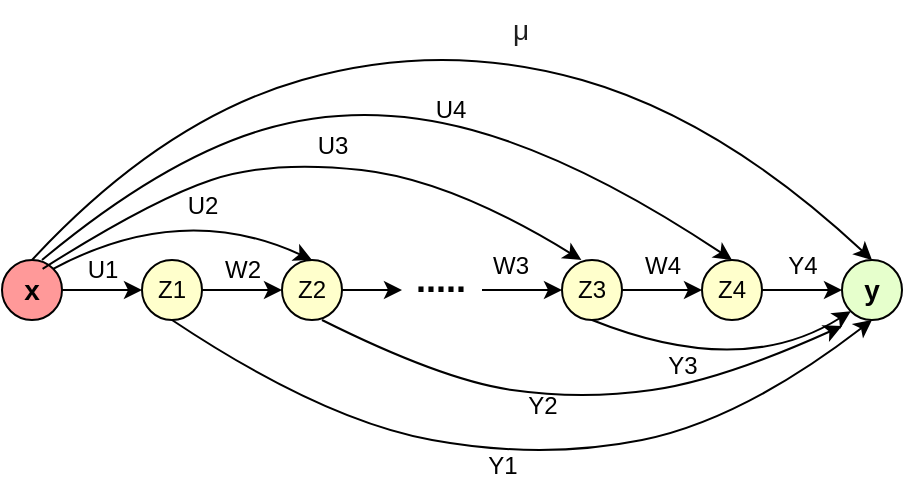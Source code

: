 <mxfile version="26.0.11">
  <diagram name="第 1 页" id="NapBa_4jsP92bjO2H-pE">
    <mxGraphModel dx="794" dy="458" grid="1" gridSize="10" guides="1" tooltips="1" connect="1" arrows="1" fold="1" page="1" pageScale="1" pageWidth="827" pageHeight="1169" math="0" shadow="0">
      <root>
        <mxCell id="0" />
        <mxCell id="1" parent="0" />
        <mxCell id="fP9jHZuSAZ6qbJ5GN3kD-1" value="&lt;b&gt;&lt;font style=&quot;font-size: 14px;&quot;&gt;x&lt;/font&gt;&lt;/b&gt;" style="ellipse;whiteSpace=wrap;html=1;aspect=fixed;fillColor=light-dark(#FF9999,var(--ge-dark-color, #121212));" vertex="1" parent="1">
          <mxGeometry x="220" y="370" width="30" height="30" as="geometry" />
        </mxCell>
        <mxCell id="fP9jHZuSAZ6qbJ5GN3kD-3" value="Z1" style="ellipse;whiteSpace=wrap;html=1;aspect=fixed;fillColor=light-dark(#FFFFCC,var(--ge-dark-color, #121212));" vertex="1" parent="1">
          <mxGeometry x="290" y="370" width="30" height="30" as="geometry" />
        </mxCell>
        <mxCell id="fP9jHZuSAZ6qbJ5GN3kD-4" value="Z2" style="ellipse;whiteSpace=wrap;html=1;aspect=fixed;fillColor=light-dark(#FFFFCC,var(--ge-dark-color, #121212));" vertex="1" parent="1">
          <mxGeometry x="360" y="370" width="30" height="30" as="geometry" />
        </mxCell>
        <mxCell id="fP9jHZuSAZ6qbJ5GN3kD-5" value="Z3" style="ellipse;whiteSpace=wrap;html=1;aspect=fixed;fillColor=light-dark(#FFFFCC,var(--ge-dark-color, #121212));" vertex="1" parent="1">
          <mxGeometry x="500" y="370" width="30" height="30" as="geometry" />
        </mxCell>
        <mxCell id="fP9jHZuSAZ6qbJ5GN3kD-6" value="Z4" style="ellipse;whiteSpace=wrap;html=1;aspect=fixed;fillColor=light-dark(#FFFFCC,var(--ge-dark-color, #121212));" vertex="1" parent="1">
          <mxGeometry x="570" y="370" width="30" height="30" as="geometry" />
        </mxCell>
        <mxCell id="fP9jHZuSAZ6qbJ5GN3kD-7" value="&lt;b&gt;&lt;font style=&quot;font-size: 14px;&quot;&gt;y&lt;/font&gt;&lt;/b&gt;" style="ellipse;whiteSpace=wrap;html=1;aspect=fixed;fillColor=light-dark(#E6FFCC,var(--ge-dark-color, #121212));" vertex="1" parent="1">
          <mxGeometry x="640" y="370" width="30" height="30" as="geometry" />
        </mxCell>
        <mxCell id="fP9jHZuSAZ6qbJ5GN3kD-8" value="" style="endArrow=classic;html=1;rounded=0;exitX=1;exitY=0.5;exitDx=0;exitDy=0;entryX=0;entryY=0.5;entryDx=0;entryDy=0;" edge="1" parent="1" source="fP9jHZuSAZ6qbJ5GN3kD-1" target="fP9jHZuSAZ6qbJ5GN3kD-3">
          <mxGeometry width="50" height="50" relative="1" as="geometry">
            <mxPoint x="380" y="470" as="sourcePoint" />
            <mxPoint x="430" y="420" as="targetPoint" />
          </mxGeometry>
        </mxCell>
        <mxCell id="fP9jHZuSAZ6qbJ5GN3kD-9" value="" style="endArrow=classic;html=1;rounded=0;exitX=1;exitY=0.5;exitDx=0;exitDy=0;entryX=0;entryY=0.5;entryDx=0;entryDy=0;" edge="1" parent="1" source="fP9jHZuSAZ6qbJ5GN3kD-3" target="fP9jHZuSAZ6qbJ5GN3kD-4">
          <mxGeometry width="50" height="50" relative="1" as="geometry">
            <mxPoint x="380" y="470" as="sourcePoint" />
            <mxPoint x="430" y="420" as="targetPoint" />
          </mxGeometry>
        </mxCell>
        <mxCell id="fP9jHZuSAZ6qbJ5GN3kD-10" value="" style="endArrow=classic;html=1;rounded=0;exitX=1;exitY=0.5;exitDx=0;exitDy=0;" edge="1" parent="1" source="fP9jHZuSAZ6qbJ5GN3kD-4">
          <mxGeometry width="50" height="50" relative="1" as="geometry">
            <mxPoint x="380" y="470" as="sourcePoint" />
            <mxPoint x="420" y="385" as="targetPoint" />
          </mxGeometry>
        </mxCell>
        <mxCell id="fP9jHZuSAZ6qbJ5GN3kD-17" value="&lt;b&gt;&lt;font style=&quot;font-size: 18px;&quot;&gt;.....&lt;/font&gt;&lt;/b&gt;" style="text;html=1;align=center;verticalAlign=middle;resizable=0;points=[];autosize=1;strokeColor=none;fillColor=none;" vertex="1" parent="1">
          <mxGeometry x="413.5" y="360" width="50" height="40" as="geometry" />
        </mxCell>
        <mxCell id="fP9jHZuSAZ6qbJ5GN3kD-19" value="" style="endArrow=classic;html=1;rounded=0;entryX=0;entryY=0.5;entryDx=0;entryDy=0;" edge="1" parent="1" target="fP9jHZuSAZ6qbJ5GN3kD-5">
          <mxGeometry width="50" height="50" relative="1" as="geometry">
            <mxPoint x="460" y="385" as="sourcePoint" />
            <mxPoint x="430" y="420" as="targetPoint" />
          </mxGeometry>
        </mxCell>
        <mxCell id="fP9jHZuSAZ6qbJ5GN3kD-21" value="" style="endArrow=classic;html=1;rounded=0;exitX=1;exitY=0.5;exitDx=0;exitDy=0;entryX=0;entryY=0.5;entryDx=0;entryDy=0;" edge="1" parent="1" source="fP9jHZuSAZ6qbJ5GN3kD-5" target="fP9jHZuSAZ6qbJ5GN3kD-6">
          <mxGeometry width="50" height="50" relative="1" as="geometry">
            <mxPoint x="380" y="470" as="sourcePoint" />
            <mxPoint x="430" y="420" as="targetPoint" />
          </mxGeometry>
        </mxCell>
        <mxCell id="fP9jHZuSAZ6qbJ5GN3kD-22" value="" style="endArrow=classic;html=1;rounded=0;exitX=1;exitY=0.5;exitDx=0;exitDy=0;entryX=0;entryY=0.5;entryDx=0;entryDy=0;" edge="1" parent="1" source="fP9jHZuSAZ6qbJ5GN3kD-6" target="fP9jHZuSAZ6qbJ5GN3kD-7">
          <mxGeometry width="50" height="50" relative="1" as="geometry">
            <mxPoint x="380" y="470" as="sourcePoint" />
            <mxPoint x="430" y="420" as="targetPoint" />
          </mxGeometry>
        </mxCell>
        <mxCell id="fP9jHZuSAZ6qbJ5GN3kD-42" value="&lt;span style=&quot;color: rgb(31, 31, 31); font-family: Arial, sans-serif; text-align: left; text-wrap-mode: wrap; background-color: rgb(255, 255, 255);&quot;&gt;&lt;font style=&quot;font-size: 14px;&quot;&gt;μ&lt;/font&gt;&lt;/span&gt;" style="text;html=1;align=center;verticalAlign=middle;resizable=0;points=[];autosize=1;strokeColor=none;fillColor=none;" vertex="1" parent="1">
          <mxGeometry x="463.5" y="240" width="30" height="30" as="geometry" />
        </mxCell>
        <mxCell id="fP9jHZuSAZ6qbJ5GN3kD-43" value="" style="curved=1;endArrow=classic;html=1;rounded=0;exitX=0.5;exitY=0;exitDx=0;exitDy=0;entryX=0.5;entryY=0;entryDx=0;entryDy=0;" edge="1" parent="1" source="fP9jHZuSAZ6qbJ5GN3kD-1" target="fP9jHZuSAZ6qbJ5GN3kD-7">
          <mxGeometry width="50" height="50" relative="1" as="geometry">
            <mxPoint x="240" y="550" as="sourcePoint" />
            <mxPoint x="640" y="360" as="targetPoint" />
            <Array as="points">
              <mxPoint x="300" y="300" />
              <mxPoint x="440" y="260" />
              <mxPoint x="580" y="300" />
            </Array>
          </mxGeometry>
        </mxCell>
        <mxCell id="fP9jHZuSAZ6qbJ5GN3kD-45" value="" style="curved=1;endArrow=classic;html=1;rounded=0;exitX=1;exitY=0;exitDx=0;exitDy=0;entryX=0.5;entryY=0;entryDx=0;entryDy=0;" edge="1" parent="1" source="fP9jHZuSAZ6qbJ5GN3kD-1" target="fP9jHZuSAZ6qbJ5GN3kD-4">
          <mxGeometry width="50" height="50" relative="1" as="geometry">
            <mxPoint x="300" y="440" as="sourcePoint" />
            <mxPoint x="370" y="360" as="targetPoint" />
            <Array as="points">
              <mxPoint x="310" y="340" />
            </Array>
          </mxGeometry>
        </mxCell>
        <mxCell id="fP9jHZuSAZ6qbJ5GN3kD-46" value="" style="curved=1;endArrow=classic;html=1;rounded=0;entryX=0;entryY=1;entryDx=0;entryDy=0;exitX=0.5;exitY=1;exitDx=0;exitDy=0;" edge="1" parent="1" source="fP9jHZuSAZ6qbJ5GN3kD-5" target="fP9jHZuSAZ6qbJ5GN3kD-7">
          <mxGeometry width="50" height="50" relative="1" as="geometry">
            <mxPoint x="430" y="410" as="sourcePoint" />
            <mxPoint x="540" y="420" as="targetPoint" />
            <Array as="points">
              <mxPoint x="590" y="430" />
            </Array>
          </mxGeometry>
        </mxCell>
        <mxCell id="fP9jHZuSAZ6qbJ5GN3kD-47" value="" style="curved=1;endArrow=classic;html=1;rounded=0;entryX=0.5;entryY=0;entryDx=0;entryDy=0;" edge="1" parent="1" target="fP9jHZuSAZ6qbJ5GN3kD-6">
          <mxGeometry width="50" height="50" relative="1" as="geometry">
            <mxPoint x="240" y="370" as="sourcePoint" />
            <mxPoint x="665" y="380" as="targetPoint" />
            <Array as="points">
              <mxPoint x="300" y="320" />
              <mxPoint x="400" y="290" />
              <mxPoint x="510" y="320" />
            </Array>
          </mxGeometry>
        </mxCell>
        <mxCell id="fP9jHZuSAZ6qbJ5GN3kD-48" value="" style="curved=1;endArrow=classic;html=1;rounded=0;entryX=0.5;entryY=0;entryDx=0;entryDy=0;exitX=1;exitY=0;exitDx=0;exitDy=0;" edge="1" parent="1">
          <mxGeometry width="50" height="50" relative="1" as="geometry">
            <mxPoint x="240.307" y="374.393" as="sourcePoint" />
            <mxPoint x="509.7" y="370" as="targetPoint" />
            <Array as="points">
              <mxPoint x="294.7" y="340" />
              <mxPoint x="354.7" y="320" />
              <mxPoint x="444.7" y="330" />
            </Array>
          </mxGeometry>
        </mxCell>
        <mxCell id="fP9jHZuSAZ6qbJ5GN3kD-49" value="" style="curved=1;endArrow=classic;html=1;rounded=0;entryX=0.283;entryY=1.1;entryDx=0;entryDy=0;entryPerimeter=0;" edge="1" parent="1">
          <mxGeometry width="50" height="50" relative="1" as="geometry">
            <mxPoint x="380" y="400" as="sourcePoint" />
            <mxPoint x="640" y="403" as="targetPoint" />
            <Array as="points">
              <mxPoint x="440" y="430" />
              <mxPoint x="510" y="440" />
              <mxPoint x="580" y="430" />
            </Array>
          </mxGeometry>
        </mxCell>
        <mxCell id="fP9jHZuSAZ6qbJ5GN3kD-50" value="" style="curved=1;endArrow=classic;html=1;rounded=0;entryX=0.5;entryY=1;entryDx=0;entryDy=0;exitX=0.5;exitY=1;exitDx=0;exitDy=0;" edge="1" parent="1" source="fP9jHZuSAZ6qbJ5GN3kD-3" target="fP9jHZuSAZ6qbJ5GN3kD-7">
          <mxGeometry width="50" height="50" relative="1" as="geometry">
            <mxPoint x="170" y="410" as="sourcePoint" />
            <mxPoint x="565" y="500" as="targetPoint" />
            <Array as="points">
              <mxPoint x="380" y="450" />
              <mxPoint x="490" y="470" />
              <mxPoint x="590" y="450" />
            </Array>
          </mxGeometry>
        </mxCell>
        <mxCell id="fP9jHZuSAZ6qbJ5GN3kD-51" value="U4" style="text;html=1;align=center;verticalAlign=middle;resizable=0;points=[];autosize=1;strokeColor=none;fillColor=none;" vertex="1" parent="1">
          <mxGeometry x="423.5" y="280" width="40" height="30" as="geometry" />
        </mxCell>
        <mxCell id="fP9jHZuSAZ6qbJ5GN3kD-52" value="U3" style="text;html=1;align=center;verticalAlign=middle;resizable=0;points=[];autosize=1;strokeColor=none;fillColor=none;" vertex="1" parent="1">
          <mxGeometry x="364.7" y="298" width="40" height="30" as="geometry" />
        </mxCell>
        <mxCell id="fP9jHZuSAZ6qbJ5GN3kD-54" value="U2" style="text;html=1;align=center;verticalAlign=middle;resizable=0;points=[];autosize=1;strokeColor=none;fillColor=none;" vertex="1" parent="1">
          <mxGeometry x="300" y="328" width="40" height="30" as="geometry" />
        </mxCell>
        <mxCell id="fP9jHZuSAZ6qbJ5GN3kD-56" value="U1" style="text;html=1;align=center;verticalAlign=middle;resizable=0;points=[];autosize=1;strokeColor=none;fillColor=none;" vertex="1" parent="1">
          <mxGeometry x="250" y="360" width="40" height="30" as="geometry" />
        </mxCell>
        <mxCell id="fP9jHZuSAZ6qbJ5GN3kD-57" value="W2" style="text;html=1;align=center;verticalAlign=middle;resizable=0;points=[];autosize=1;strokeColor=none;fillColor=none;" vertex="1" parent="1">
          <mxGeometry x="320" y="360" width="40" height="30" as="geometry" />
        </mxCell>
        <mxCell id="fP9jHZuSAZ6qbJ5GN3kD-58" value="W3" style="text;html=1;align=center;verticalAlign=middle;resizable=0;points=[];autosize=1;strokeColor=none;fillColor=none;" vertex="1" parent="1">
          <mxGeometry x="453.5" y="358" width="40" height="30" as="geometry" />
        </mxCell>
        <mxCell id="fP9jHZuSAZ6qbJ5GN3kD-59" value="W4" style="text;html=1;align=center;verticalAlign=middle;resizable=0;points=[];autosize=1;strokeColor=none;fillColor=none;" vertex="1" parent="1">
          <mxGeometry x="530" y="358" width="40" height="30" as="geometry" />
        </mxCell>
        <mxCell id="fP9jHZuSAZ6qbJ5GN3kD-60" value="Y1" style="text;html=1;align=center;verticalAlign=middle;resizable=0;points=[];autosize=1;strokeColor=none;fillColor=none;" vertex="1" parent="1">
          <mxGeometry x="450" y="458" width="40" height="30" as="geometry" />
        </mxCell>
        <mxCell id="fP9jHZuSAZ6qbJ5GN3kD-61" value="Y4" style="text;html=1;align=center;verticalAlign=middle;resizable=0;points=[];autosize=1;strokeColor=none;fillColor=none;" vertex="1" parent="1">
          <mxGeometry x="600" y="358" width="40" height="30" as="geometry" />
        </mxCell>
        <mxCell id="fP9jHZuSAZ6qbJ5GN3kD-62" value="Y2" style="text;html=1;align=center;verticalAlign=middle;resizable=0;points=[];autosize=1;strokeColor=none;fillColor=none;" vertex="1" parent="1">
          <mxGeometry x="470" y="428" width="40" height="30" as="geometry" />
        </mxCell>
        <mxCell id="fP9jHZuSAZ6qbJ5GN3kD-64" value="Y3" style="text;html=1;align=center;verticalAlign=middle;resizable=0;points=[];autosize=1;strokeColor=none;fillColor=none;" vertex="1" parent="1">
          <mxGeometry x="540" y="408" width="40" height="30" as="geometry" />
        </mxCell>
      </root>
    </mxGraphModel>
  </diagram>
</mxfile>
